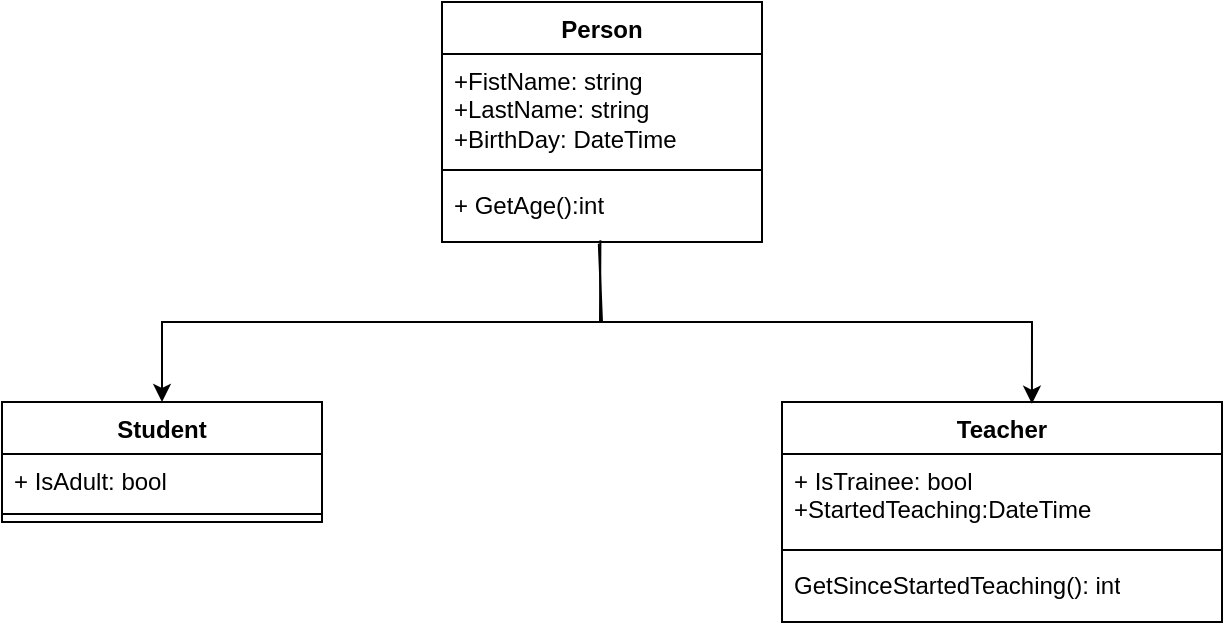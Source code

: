 <mxfile version="24.7.17">
  <diagram name="1 oldal" id="Gty3awAuJUkxwRQWV4Ba">
    <mxGraphModel dx="1195" dy="680" grid="1" gridSize="10" guides="1" tooltips="1" connect="1" arrows="1" fold="1" page="1" pageScale="1" pageWidth="583" pageHeight="827" math="0" shadow="0">
      <root>
        <mxCell id="0" />
        <mxCell id="1" parent="0" />
        <mxCell id="dW0jIJYp0qOhtcY_SLik-5" value="Person" style="swimlane;fontStyle=1;align=center;verticalAlign=top;childLayout=stackLayout;horizontal=1;startSize=26;horizontalStack=0;resizeParent=1;resizeParentMax=0;resizeLast=0;collapsible=1;marginBottom=0;whiteSpace=wrap;html=1;" vertex="1" parent="1">
          <mxGeometry x="280" y="80" width="160" height="120" as="geometry" />
        </mxCell>
        <mxCell id="dW0jIJYp0qOhtcY_SLik-6" value="&lt;div&gt;+FistName: string&lt;/div&gt;&lt;div&gt;+LastName: string&lt;/div&gt;&lt;div&gt;+BirthDay: DateTime&lt;br&gt;&lt;/div&gt;" style="text;strokeColor=none;fillColor=none;align=left;verticalAlign=top;spacingLeft=4;spacingRight=4;overflow=hidden;rotatable=0;points=[[0,0.5],[1,0.5]];portConstraint=eastwest;whiteSpace=wrap;html=1;" vertex="1" parent="dW0jIJYp0qOhtcY_SLik-5">
          <mxGeometry y="26" width="160" height="54" as="geometry" />
        </mxCell>
        <mxCell id="dW0jIJYp0qOhtcY_SLik-7" value="" style="line;strokeWidth=1;fillColor=none;align=left;verticalAlign=middle;spacingTop=-1;spacingLeft=3;spacingRight=3;rotatable=0;labelPosition=right;points=[];portConstraint=eastwest;strokeColor=inherit;" vertex="1" parent="dW0jIJYp0qOhtcY_SLik-5">
          <mxGeometry y="80" width="160" height="8" as="geometry" />
        </mxCell>
        <mxCell id="dW0jIJYp0qOhtcY_SLik-8" value="+ GetAge():int" style="text;strokeColor=none;fillColor=none;align=left;verticalAlign=top;spacingLeft=4;spacingRight=4;overflow=hidden;rotatable=0;points=[[0,0.5],[1,0.5]];portConstraint=eastwest;whiteSpace=wrap;html=1;" vertex="1" parent="dW0jIJYp0qOhtcY_SLik-5">
          <mxGeometry y="88" width="160" height="32" as="geometry" />
        </mxCell>
        <mxCell id="dW0jIJYp0qOhtcY_SLik-9" value="Student" style="swimlane;fontStyle=1;align=center;verticalAlign=top;childLayout=stackLayout;horizontal=1;startSize=26;horizontalStack=0;resizeParent=1;resizeParentMax=0;resizeLast=0;collapsible=1;marginBottom=0;whiteSpace=wrap;html=1;" vertex="1" parent="1">
          <mxGeometry x="60" y="280" width="160" height="60" as="geometry" />
        </mxCell>
        <mxCell id="dW0jIJYp0qOhtcY_SLik-10" value="+ IsAdult: bool" style="text;strokeColor=none;fillColor=none;align=left;verticalAlign=top;spacingLeft=4;spacingRight=4;overflow=hidden;rotatable=0;points=[[0,0.5],[1,0.5]];portConstraint=eastwest;whiteSpace=wrap;html=1;" vertex="1" parent="dW0jIJYp0qOhtcY_SLik-9">
          <mxGeometry y="26" width="160" height="26" as="geometry" />
        </mxCell>
        <mxCell id="dW0jIJYp0qOhtcY_SLik-11" value="" style="line;strokeWidth=1;fillColor=none;align=left;verticalAlign=middle;spacingTop=-1;spacingLeft=3;spacingRight=3;rotatable=0;labelPosition=right;points=[];portConstraint=eastwest;strokeColor=inherit;" vertex="1" parent="dW0jIJYp0qOhtcY_SLik-9">
          <mxGeometry y="52" width="160" height="8" as="geometry" />
        </mxCell>
        <mxCell id="dW0jIJYp0qOhtcY_SLik-13" value="" style="endArrow=classic;html=1;rounded=0;exitX=0.49;exitY=1.026;exitDx=0;exitDy=0;exitPerimeter=0;entryX=0.5;entryY=0;entryDx=0;entryDy=0;" edge="1" parent="1" source="dW0jIJYp0qOhtcY_SLik-8" target="dW0jIJYp0qOhtcY_SLik-9">
          <mxGeometry width="50" height="50" relative="1" as="geometry">
            <mxPoint x="460" y="390" as="sourcePoint" />
            <mxPoint x="510" y="340" as="targetPoint" />
            <Array as="points">
              <mxPoint x="360" y="240" />
              <mxPoint x="140" y="240" />
            </Array>
          </mxGeometry>
        </mxCell>
        <mxCell id="dW0jIJYp0qOhtcY_SLik-20" value="Teacher" style="swimlane;fontStyle=1;align=center;verticalAlign=top;childLayout=stackLayout;horizontal=1;startSize=26;horizontalStack=0;resizeParent=1;resizeParentMax=0;resizeLast=0;collapsible=1;marginBottom=0;whiteSpace=wrap;html=1;" vertex="1" parent="1">
          <mxGeometry x="450" y="280" width="220" height="110" as="geometry" />
        </mxCell>
        <mxCell id="dW0jIJYp0qOhtcY_SLik-21" value="&lt;div&gt;+ IsTrainee: bool&lt;/div&gt;&lt;div&gt;+StartedTeaching:DateTime&lt;br&gt;&lt;/div&gt;" style="text;strokeColor=none;fillColor=none;align=left;verticalAlign=top;spacingLeft=4;spacingRight=4;overflow=hidden;rotatable=0;points=[[0,0.5],[1,0.5]];portConstraint=eastwest;whiteSpace=wrap;html=1;" vertex="1" parent="dW0jIJYp0qOhtcY_SLik-20">
          <mxGeometry y="26" width="220" height="44" as="geometry" />
        </mxCell>
        <mxCell id="dW0jIJYp0qOhtcY_SLik-22" value="" style="line;strokeWidth=1;fillColor=none;align=left;verticalAlign=middle;spacingTop=-1;spacingLeft=3;spacingRight=3;rotatable=0;labelPosition=right;points=[];portConstraint=eastwest;strokeColor=inherit;" vertex="1" parent="dW0jIJYp0qOhtcY_SLik-20">
          <mxGeometry y="70" width="220" height="8" as="geometry" />
        </mxCell>
        <mxCell id="dW0jIJYp0qOhtcY_SLik-23" value="&lt;div align=&quot;left&quot;&gt;GetSinceStartedTeaching(): int&lt;br&gt;&lt;/div&gt;" style="text;strokeColor=none;fillColor=none;align=left;verticalAlign=top;spacingLeft=4;spacingRight=4;overflow=hidden;rotatable=0;points=[[0,0.5],[1,0.5]];portConstraint=eastwest;whiteSpace=wrap;html=1;" vertex="1" parent="dW0jIJYp0qOhtcY_SLik-20">
          <mxGeometry y="78" width="220" height="32" as="geometry" />
        </mxCell>
        <mxCell id="dW0jIJYp0qOhtcY_SLik-24" value="" style="endArrow=classic;html=1;rounded=0;exitX=0.495;exitY=0.974;exitDx=0;exitDy=0;exitPerimeter=0;entryX=0.568;entryY=0.008;entryDx=0;entryDy=0;entryPerimeter=0;" edge="1" parent="1" source="dW0jIJYp0qOhtcY_SLik-8" target="dW0jIJYp0qOhtcY_SLik-20">
          <mxGeometry width="50" height="50" relative="1" as="geometry">
            <mxPoint x="420" y="390" as="sourcePoint" />
            <mxPoint x="470" y="340" as="targetPoint" />
            <Array as="points">
              <mxPoint x="359" y="240" />
              <mxPoint x="575" y="240" />
            </Array>
          </mxGeometry>
        </mxCell>
      </root>
    </mxGraphModel>
  </diagram>
</mxfile>
